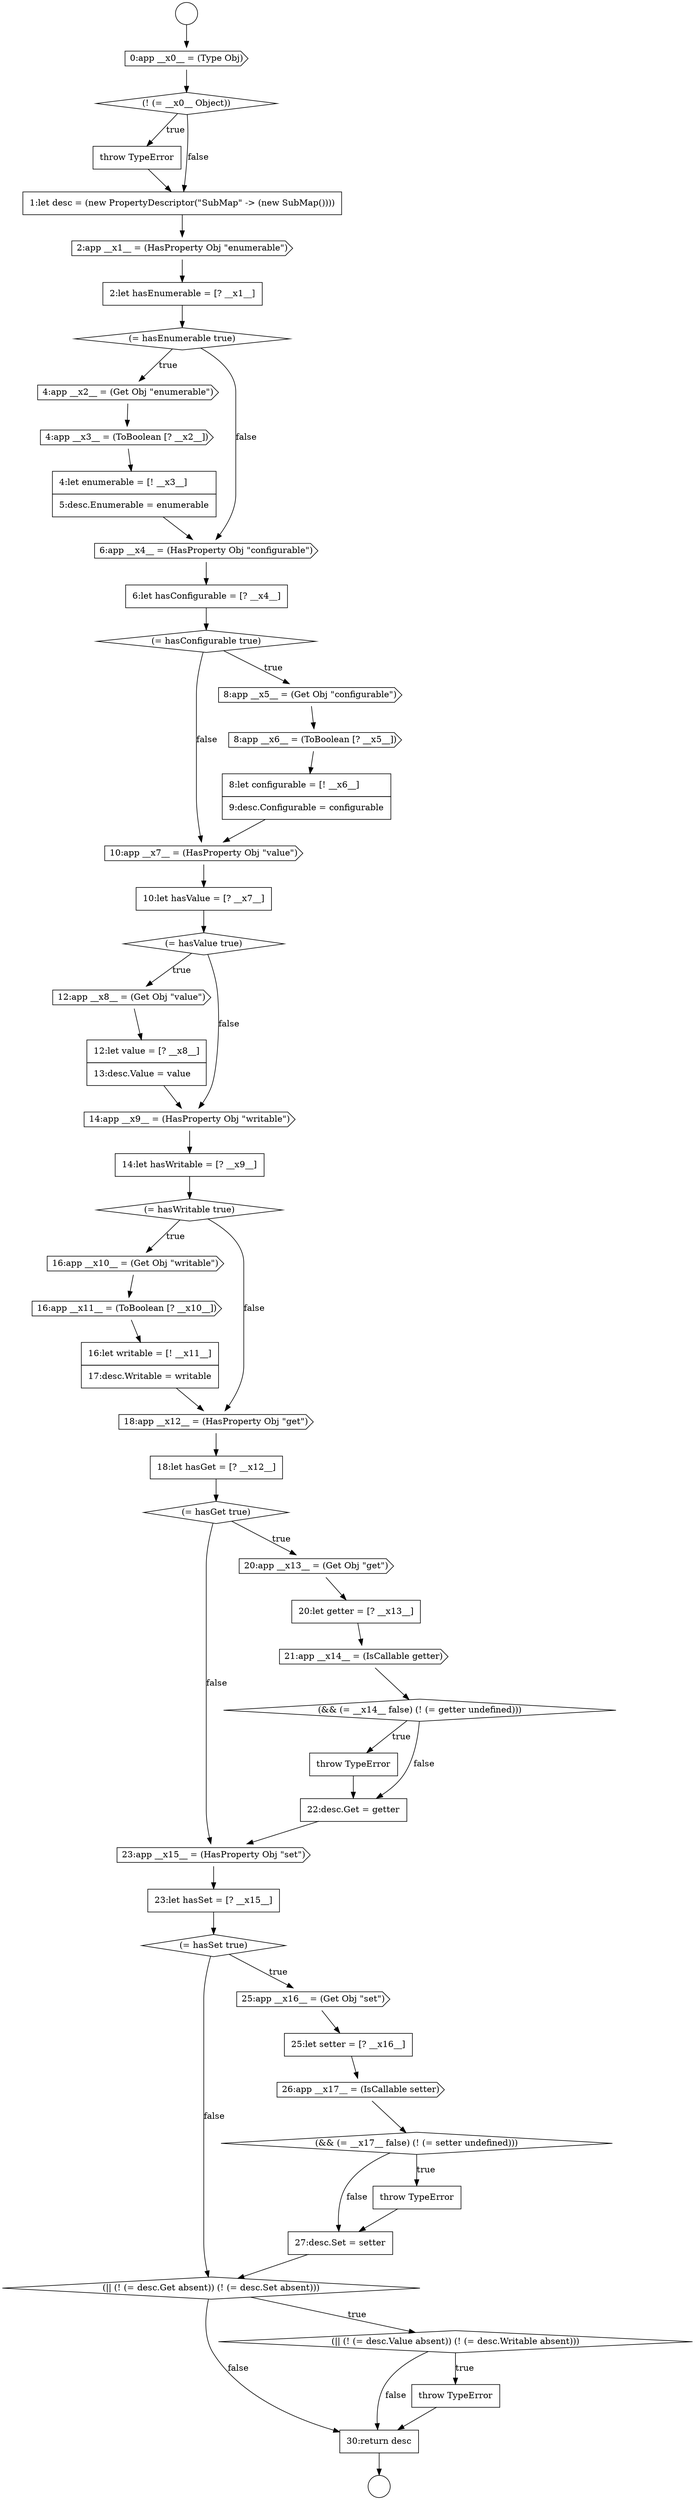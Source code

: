 digraph {
  node443 [shape=none, margin=0, label=<<font color="black">
    <table border="0" cellborder="1" cellspacing="0" cellpadding="10">
      <tr><td align="left">throw TypeError</td></tr>
    </table>
  </font>> color="black" fillcolor="white" style=filled]
  node420 [shape=none, margin=0, label=<<font color="black">
    <table border="0" cellborder="1" cellspacing="0" cellpadding="10">
      <tr><td align="left">6:let hasConfigurable = [? __x4__]</td></tr>
    </table>
  </font>> color="black" fillcolor="white" style=filled]
  node457 [shape=none, margin=0, label=<<font color="black">
    <table border="0" cellborder="1" cellspacing="0" cellpadding="10">
      <tr><td align="left">30:return desc</td></tr>
    </table>
  </font>> color="black" fillcolor="white" style=filled]
  node445 [shape=cds, label=<<font color="black">23:app __x15__ = (HasProperty Obj &quot;set&quot;)</font>> color="black" fillcolor="white" style=filled]
  node426 [shape=none, margin=0, label=<<font color="black">
    <table border="0" cellborder="1" cellspacing="0" cellpadding="10">
      <tr><td align="left">10:let hasValue = [? __x7__]</td></tr>
    </table>
  </font>> color="black" fillcolor="white" style=filled]
  node441 [shape=cds, label=<<font color="black">21:app __x14__ = (IsCallable getter)</font>> color="black" fillcolor="white" style=filled]
  node446 [shape=none, margin=0, label=<<font color="black">
    <table border="0" cellborder="1" cellspacing="0" cellpadding="10">
      <tr><td align="left">23:let hasSet = [? __x15__]</td></tr>
    </table>
  </font>> color="black" fillcolor="white" style=filled]
  node450 [shape=cds, label=<<font color="black">26:app __x17__ = (IsCallable setter)</font>> color="black" fillcolor="white" style=filled]
  node418 [shape=none, margin=0, label=<<font color="black">
    <table border="0" cellborder="1" cellspacing="0" cellpadding="10">
      <tr><td align="left">4:let enumerable = [! __x3__]</td></tr>
      <tr><td align="left">5:desc.Enumerable = enumerable</td></tr>
    </table>
  </font>> color="black" fillcolor="white" style=filled]
  node433 [shape=cds, label=<<font color="black">16:app __x10__ = (Get Obj &quot;writable&quot;)</font>> color="black" fillcolor="white" style=filled]
  node454 [shape=diamond, label=<<font color="black">(|| (! (= desc.Get absent)) (! (= desc.Set absent)))</font>> color="black" fillcolor="white" style=filled]
  node408 [shape=circle label=" " color="black" fillcolor="white" style=filled]
  node449 [shape=none, margin=0, label=<<font color="black">
    <table border="0" cellborder="1" cellspacing="0" cellpadding="10">
      <tr><td align="left">25:let setter = [? __x16__]</td></tr>
    </table>
  </font>> color="black" fillcolor="white" style=filled]
  node440 [shape=none, margin=0, label=<<font color="black">
    <table border="0" cellborder="1" cellspacing="0" cellpadding="10">
      <tr><td align="left">20:let getter = [? __x13__]</td></tr>
    </table>
  </font>> color="black" fillcolor="white" style=filled]
  node417 [shape=cds, label=<<font color="black">4:app __x3__ = (ToBoolean [? __x2__])</font>> color="black" fillcolor="white" style=filled]
  node436 [shape=cds, label=<<font color="black">18:app __x12__ = (HasProperty Obj &quot;get&quot;)</font>> color="black" fillcolor="white" style=filled]
  node421 [shape=diamond, label=<<font color="black">(= hasConfigurable true)</font>> color="black" fillcolor="white" style=filled]
  node416 [shape=cds, label=<<font color="black">4:app __x2__ = (Get Obj &quot;enumerable&quot;)</font>> color="black" fillcolor="white" style=filled]
  node448 [shape=cds, label=<<font color="black">25:app __x16__ = (Get Obj &quot;set&quot;)</font>> color="black" fillcolor="white" style=filled]
  node453 [shape=none, margin=0, label=<<font color="black">
    <table border="0" cellborder="1" cellspacing="0" cellpadding="10">
      <tr><td align="left">27:desc.Set = setter</td></tr>
    </table>
  </font>> color="black" fillcolor="white" style=filled]
  node411 [shape=none, margin=0, label=<<font color="black">
    <table border="0" cellborder="1" cellspacing="0" cellpadding="10">
      <tr><td align="left">throw TypeError</td></tr>
    </table>
  </font>> color="black" fillcolor="white" style=filled]
  node428 [shape=cds, label=<<font color="black">12:app __x8__ = (Get Obj &quot;value&quot;)</font>> color="black" fillcolor="white" style=filled]
  node452 [shape=none, margin=0, label=<<font color="black">
    <table border="0" cellborder="1" cellspacing="0" cellpadding="10">
      <tr><td align="left">throw TypeError</td></tr>
    </table>
  </font>> color="black" fillcolor="white" style=filled]
  node439 [shape=cds, label=<<font color="black">20:app __x13__ = (Get Obj &quot;get&quot;)</font>> color="black" fillcolor="white" style=filled]
  node424 [shape=none, margin=0, label=<<font color="black">
    <table border="0" cellborder="1" cellspacing="0" cellpadding="10">
      <tr><td align="left">8:let configurable = [! __x6__]</td></tr>
      <tr><td align="left">9:desc.Configurable = configurable</td></tr>
    </table>
  </font>> color="black" fillcolor="white" style=filled]
  node407 [shape=circle label=" " color="black" fillcolor="white" style=filled]
  node429 [shape=none, margin=0, label=<<font color="black">
    <table border="0" cellborder="1" cellspacing="0" cellpadding="10">
      <tr><td align="left">12:let value = [? __x8__]</td></tr>
      <tr><td align="left">13:desc.Value = value</td></tr>
    </table>
  </font>> color="black" fillcolor="white" style=filled]
  node435 [shape=none, margin=0, label=<<font color="black">
    <table border="0" cellborder="1" cellspacing="0" cellpadding="10">
      <tr><td align="left">16:let writable = [! __x11__]</td></tr>
      <tr><td align="left">17:desc.Writable = writable</td></tr>
    </table>
  </font>> color="black" fillcolor="white" style=filled]
  node456 [shape=none, margin=0, label=<<font color="black">
    <table border="0" cellborder="1" cellspacing="0" cellpadding="10">
      <tr><td align="left">throw TypeError</td></tr>
    </table>
  </font>> color="black" fillcolor="white" style=filled]
  node412 [shape=none, margin=0, label=<<font color="black">
    <table border="0" cellborder="1" cellspacing="0" cellpadding="10">
      <tr><td align="left">1:let desc = (new PropertyDescriptor(&quot;SubMap&quot; -&gt; (new SubMap())))</td></tr>
    </table>
  </font>> color="black" fillcolor="white" style=filled]
  node425 [shape=cds, label=<<font color="black">10:app __x7__ = (HasProperty Obj &quot;value&quot;)</font>> color="black" fillcolor="white" style=filled]
  node430 [shape=cds, label=<<font color="black">14:app __x9__ = (HasProperty Obj &quot;writable&quot;)</font>> color="black" fillcolor="white" style=filled]
  node444 [shape=none, margin=0, label=<<font color="black">
    <table border="0" cellborder="1" cellspacing="0" cellpadding="10">
      <tr><td align="left">22:desc.Get = getter</td></tr>
    </table>
  </font>> color="black" fillcolor="white" style=filled]
  node423 [shape=cds, label=<<font color="black">8:app __x6__ = (ToBoolean [? __x5__])</font>> color="black" fillcolor="white" style=filled]
  node413 [shape=cds, label=<<font color="black">2:app __x1__ = (HasProperty Obj &quot;enumerable&quot;)</font>> color="black" fillcolor="white" style=filled]
  node419 [shape=cds, label=<<font color="black">6:app __x4__ = (HasProperty Obj &quot;configurable&quot;)</font>> color="black" fillcolor="white" style=filled]
  node451 [shape=diamond, label=<<font color="black">(&amp;&amp; (= __x17__ false) (! (= setter undefined)))</font>> color="black" fillcolor="white" style=filled]
  node434 [shape=cds, label=<<font color="black">16:app __x11__ = (ToBoolean [? __x10__])</font>> color="black" fillcolor="white" style=filled]
  node455 [shape=diamond, label=<<font color="black">(|| (! (= desc.Value absent)) (! (= desc.Writable absent)))</font>> color="black" fillcolor="white" style=filled]
  node438 [shape=diamond, label=<<font color="black">(= hasGet true)</font>> color="black" fillcolor="white" style=filled]
  node431 [shape=none, margin=0, label=<<font color="black">
    <table border="0" cellborder="1" cellspacing="0" cellpadding="10">
      <tr><td align="left">14:let hasWritable = [? __x9__]</td></tr>
    </table>
  </font>> color="black" fillcolor="white" style=filled]
  node414 [shape=none, margin=0, label=<<font color="black">
    <table border="0" cellborder="1" cellspacing="0" cellpadding="10">
      <tr><td align="left">2:let hasEnumerable = [? __x1__]</td></tr>
    </table>
  </font>> color="black" fillcolor="white" style=filled]
  node409 [shape=cds, label=<<font color="black">0:app __x0__ = (Type Obj)</font>> color="black" fillcolor="white" style=filled]
  node447 [shape=diamond, label=<<font color="black">(= hasSet true)</font>> color="black" fillcolor="white" style=filled]
  node432 [shape=diamond, label=<<font color="black">(= hasWritable true)</font>> color="black" fillcolor="white" style=filled]
  node410 [shape=diamond, label=<<font color="black">(! (= __x0__ Object))</font>> color="black" fillcolor="white" style=filled]
  node422 [shape=cds, label=<<font color="black">8:app __x5__ = (Get Obj &quot;configurable&quot;)</font>> color="black" fillcolor="white" style=filled]
  node437 [shape=none, margin=0, label=<<font color="black">
    <table border="0" cellborder="1" cellspacing="0" cellpadding="10">
      <tr><td align="left">18:let hasGet = [? __x12__]</td></tr>
    </table>
  </font>> color="black" fillcolor="white" style=filled]
  node415 [shape=diamond, label=<<font color="black">(= hasEnumerable true)</font>> color="black" fillcolor="white" style=filled]
  node427 [shape=diamond, label=<<font color="black">(= hasValue true)</font>> color="black" fillcolor="white" style=filled]
  node442 [shape=diamond, label=<<font color="black">(&amp;&amp; (= __x14__ false) (! (= getter undefined)))</font>> color="black" fillcolor="white" style=filled]
  node446 -> node447 [ color="black"]
  node433 -> node434 [ color="black"]
  node453 -> node454 [ color="black"]
  node425 -> node426 [ color="black"]
  node445 -> node446 [ color="black"]
  node450 -> node451 [ color="black"]
  node419 -> node420 [ color="black"]
  node440 -> node441 [ color="black"]
  node417 -> node418 [ color="black"]
  node407 -> node409 [ color="black"]
  node421 -> node422 [label=<<font color="black">true</font>> color="black"]
  node421 -> node425 [label=<<font color="black">false</font>> color="black"]
  node457 -> node408 [ color="black"]
  node441 -> node442 [ color="black"]
  node437 -> node438 [ color="black"]
  node420 -> node421 [ color="black"]
  node416 -> node417 [ color="black"]
  node434 -> node435 [ color="black"]
  node442 -> node443 [label=<<font color="black">true</font>> color="black"]
  node442 -> node444 [label=<<font color="black">false</font>> color="black"]
  node415 -> node416 [label=<<font color="black">true</font>> color="black"]
  node415 -> node419 [label=<<font color="black">false</font>> color="black"]
  node432 -> node433 [label=<<font color="black">true</font>> color="black"]
  node432 -> node436 [label=<<font color="black">false</font>> color="black"]
  node418 -> node419 [ color="black"]
  node423 -> node424 [ color="black"]
  node435 -> node436 [ color="black"]
  node414 -> node415 [ color="black"]
  node444 -> node445 [ color="black"]
  node443 -> node444 [ color="black"]
  node456 -> node457 [ color="black"]
  node429 -> node430 [ color="black"]
  node428 -> node429 [ color="black"]
  node452 -> node453 [ color="black"]
  node410 -> node411 [label=<<font color="black">true</font>> color="black"]
  node410 -> node412 [label=<<font color="black">false</font>> color="black"]
  node455 -> node456 [label=<<font color="black">true</font>> color="black"]
  node455 -> node457 [label=<<font color="black">false</font>> color="black"]
  node439 -> node440 [ color="black"]
  node451 -> node452 [label=<<font color="black">true</font>> color="black"]
  node451 -> node453 [label=<<font color="black">false</font>> color="black"]
  node426 -> node427 [ color="black"]
  node424 -> node425 [ color="black"]
  node454 -> node455 [label=<<font color="black">true</font>> color="black"]
  node454 -> node457 [label=<<font color="black">false</font>> color="black"]
  node427 -> node428 [label=<<font color="black">true</font>> color="black"]
  node427 -> node430 [label=<<font color="black">false</font>> color="black"]
  node431 -> node432 [ color="black"]
  node436 -> node437 [ color="black"]
  node412 -> node413 [ color="black"]
  node430 -> node431 [ color="black"]
  node448 -> node449 [ color="black"]
  node438 -> node439 [label=<<font color="black">true</font>> color="black"]
  node438 -> node445 [label=<<font color="black">false</font>> color="black"]
  node413 -> node414 [ color="black"]
  node409 -> node410 [ color="black"]
  node447 -> node448 [label=<<font color="black">true</font>> color="black"]
  node447 -> node454 [label=<<font color="black">false</font>> color="black"]
  node422 -> node423 [ color="black"]
  node449 -> node450 [ color="black"]
  node411 -> node412 [ color="black"]
}
